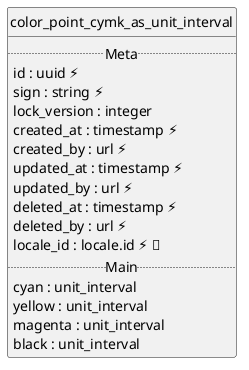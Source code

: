 @startuml uml
skinparam monochrome true
skinparam linetype ortho
hide circle

entity color_point_cymk_as_unit_interval {
  .. Meta ..
  id : uuid ⚡
  sign : string ⚡
  lock_version : integer
  created_at : timestamp ⚡
  created_by : url ⚡
  updated_at : timestamp ⚡
  updated_by : url ⚡
  deleted_at : timestamp ⚡
  deleted_by : url ⚡
  locale_id : locale.id ⚡ 🔑
  .. Main ..
  cyan : unit_interval
  yellow : unit_interval
  magenta : unit_interval
  black : unit_interval
}

@enduml
